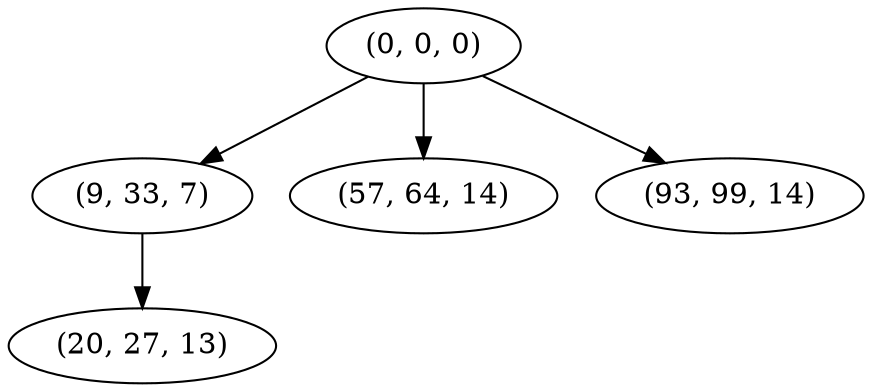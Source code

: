digraph tree {
    "(0, 0, 0)";
    "(9, 33, 7)";
    "(20, 27, 13)";
    "(57, 64, 14)";
    "(93, 99, 14)";
    "(0, 0, 0)" -> "(9, 33, 7)";
    "(0, 0, 0)" -> "(57, 64, 14)";
    "(0, 0, 0)" -> "(93, 99, 14)";
    "(9, 33, 7)" -> "(20, 27, 13)";
}
